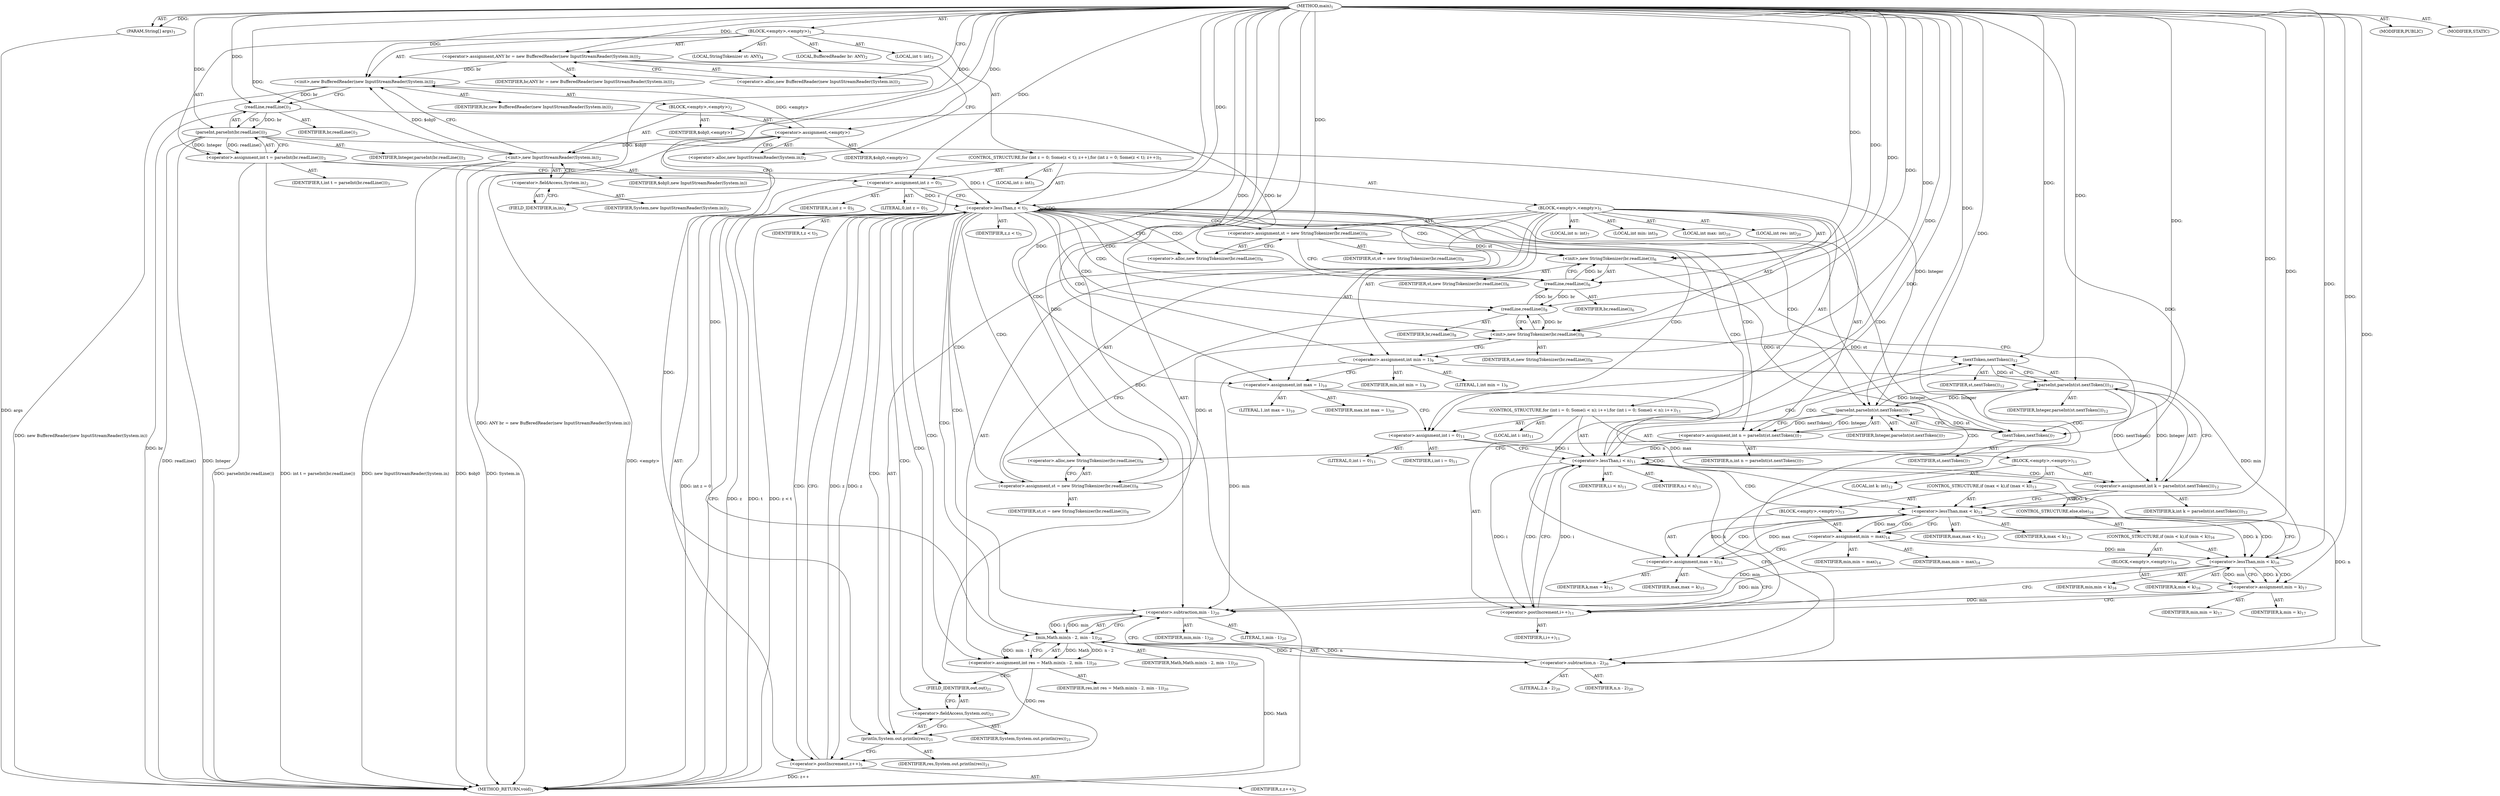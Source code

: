digraph "main" {  
"22" [label = <(METHOD,main)<SUB>1</SUB>> ]
"23" [label = <(PARAM,String[] args)<SUB>1</SUB>> ]
"24" [label = <(BLOCK,&lt;empty&gt;,&lt;empty&gt;)<SUB>1</SUB>> ]
"4" [label = <(LOCAL,BufferedReader br: ANY)<SUB>2</SUB>> ]
"25" [label = <(&lt;operator&gt;.assignment,ANY br = new BufferedReader(new InputStreamReader(System.in)))<SUB>2</SUB>> ]
"26" [label = <(IDENTIFIER,br,ANY br = new BufferedReader(new InputStreamReader(System.in)))<SUB>2</SUB>> ]
"27" [label = <(&lt;operator&gt;.alloc,new BufferedReader(new InputStreamReader(System.in)))<SUB>2</SUB>> ]
"28" [label = <(&lt;init&gt;,new BufferedReader(new InputStreamReader(System.in)))<SUB>2</SUB>> ]
"3" [label = <(IDENTIFIER,br,new BufferedReader(new InputStreamReader(System.in)))<SUB>2</SUB>> ]
"29" [label = <(BLOCK,&lt;empty&gt;,&lt;empty&gt;)<SUB>2</SUB>> ]
"30" [label = <(&lt;operator&gt;.assignment,&lt;empty&gt;)> ]
"31" [label = <(IDENTIFIER,$obj0,&lt;empty&gt;)> ]
"32" [label = <(&lt;operator&gt;.alloc,new InputStreamReader(System.in))<SUB>2</SUB>> ]
"33" [label = <(&lt;init&gt;,new InputStreamReader(System.in))<SUB>2</SUB>> ]
"34" [label = <(IDENTIFIER,$obj0,new InputStreamReader(System.in))> ]
"35" [label = <(&lt;operator&gt;.fieldAccess,System.in)<SUB>2</SUB>> ]
"36" [label = <(IDENTIFIER,System,new InputStreamReader(System.in))<SUB>2</SUB>> ]
"37" [label = <(FIELD_IDENTIFIER,in,in)<SUB>2</SUB>> ]
"38" [label = <(IDENTIFIER,$obj0,&lt;empty&gt;)> ]
"39" [label = <(LOCAL,int t: int)<SUB>3</SUB>> ]
"40" [label = <(&lt;operator&gt;.assignment,int t = parseInt(br.readLine()))<SUB>3</SUB>> ]
"41" [label = <(IDENTIFIER,t,int t = parseInt(br.readLine()))<SUB>3</SUB>> ]
"42" [label = <(parseInt,parseInt(br.readLine()))<SUB>3</SUB>> ]
"43" [label = <(IDENTIFIER,Integer,parseInt(br.readLine()))<SUB>3</SUB>> ]
"44" [label = <(readLine,readLine())<SUB>3</SUB>> ]
"45" [label = <(IDENTIFIER,br,readLine())<SUB>3</SUB>> ]
"6" [label = <(LOCAL,StringTokenizer st: ANY)<SUB>4</SUB>> ]
"46" [label = <(CONTROL_STRUCTURE,for (int z = 0; Some(z &lt; t); z++),for (int z = 0; Some(z &lt; t); z++))<SUB>5</SUB>> ]
"47" [label = <(LOCAL,int z: int)<SUB>5</SUB>> ]
"48" [label = <(&lt;operator&gt;.assignment,int z = 0)<SUB>5</SUB>> ]
"49" [label = <(IDENTIFIER,z,int z = 0)<SUB>5</SUB>> ]
"50" [label = <(LITERAL,0,int z = 0)<SUB>5</SUB>> ]
"51" [label = <(&lt;operator&gt;.lessThan,z &lt; t)<SUB>5</SUB>> ]
"52" [label = <(IDENTIFIER,z,z &lt; t)<SUB>5</SUB>> ]
"53" [label = <(IDENTIFIER,t,z &lt; t)<SUB>5</SUB>> ]
"54" [label = <(&lt;operator&gt;.postIncrement,z++)<SUB>5</SUB>> ]
"55" [label = <(IDENTIFIER,z,z++)<SUB>5</SUB>> ]
"56" [label = <(BLOCK,&lt;empty&gt;,&lt;empty&gt;)<SUB>5</SUB>> ]
"57" [label = <(&lt;operator&gt;.assignment,st = new StringTokenizer(br.readLine()))<SUB>6</SUB>> ]
"58" [label = <(IDENTIFIER,st,st = new StringTokenizer(br.readLine()))<SUB>6</SUB>> ]
"59" [label = <(&lt;operator&gt;.alloc,new StringTokenizer(br.readLine()))<SUB>6</SUB>> ]
"60" [label = <(&lt;init&gt;,new StringTokenizer(br.readLine()))<SUB>6</SUB>> ]
"5" [label = <(IDENTIFIER,st,new StringTokenizer(br.readLine()))<SUB>6</SUB>> ]
"61" [label = <(readLine,readLine())<SUB>6</SUB>> ]
"62" [label = <(IDENTIFIER,br,readLine())<SUB>6</SUB>> ]
"63" [label = <(LOCAL,int n: int)<SUB>7</SUB>> ]
"64" [label = <(&lt;operator&gt;.assignment,int n = parseInt(st.nextToken()))<SUB>7</SUB>> ]
"65" [label = <(IDENTIFIER,n,int n = parseInt(st.nextToken()))<SUB>7</SUB>> ]
"66" [label = <(parseInt,parseInt(st.nextToken()))<SUB>7</SUB>> ]
"67" [label = <(IDENTIFIER,Integer,parseInt(st.nextToken()))<SUB>7</SUB>> ]
"68" [label = <(nextToken,nextToken())<SUB>7</SUB>> ]
"69" [label = <(IDENTIFIER,st,nextToken())<SUB>7</SUB>> ]
"70" [label = <(&lt;operator&gt;.assignment,st = new StringTokenizer(br.readLine()))<SUB>8</SUB>> ]
"71" [label = <(IDENTIFIER,st,st = new StringTokenizer(br.readLine()))<SUB>8</SUB>> ]
"72" [label = <(&lt;operator&gt;.alloc,new StringTokenizer(br.readLine()))<SUB>8</SUB>> ]
"73" [label = <(&lt;init&gt;,new StringTokenizer(br.readLine()))<SUB>8</SUB>> ]
"7" [label = <(IDENTIFIER,st,new StringTokenizer(br.readLine()))<SUB>8</SUB>> ]
"74" [label = <(readLine,readLine())<SUB>8</SUB>> ]
"75" [label = <(IDENTIFIER,br,readLine())<SUB>8</SUB>> ]
"76" [label = <(LOCAL,int min: int)<SUB>9</SUB>> ]
"77" [label = <(&lt;operator&gt;.assignment,int min = 1)<SUB>9</SUB>> ]
"78" [label = <(IDENTIFIER,min,int min = 1)<SUB>9</SUB>> ]
"79" [label = <(LITERAL,1,int min = 1)<SUB>9</SUB>> ]
"80" [label = <(LOCAL,int max: int)<SUB>10</SUB>> ]
"81" [label = <(&lt;operator&gt;.assignment,int max = 1)<SUB>10</SUB>> ]
"82" [label = <(IDENTIFIER,max,int max = 1)<SUB>10</SUB>> ]
"83" [label = <(LITERAL,1,int max = 1)<SUB>10</SUB>> ]
"84" [label = <(CONTROL_STRUCTURE,for (int i = 0; Some(i &lt; n); i++),for (int i = 0; Some(i &lt; n); i++))<SUB>11</SUB>> ]
"85" [label = <(LOCAL,int i: int)<SUB>11</SUB>> ]
"86" [label = <(&lt;operator&gt;.assignment,int i = 0)<SUB>11</SUB>> ]
"87" [label = <(IDENTIFIER,i,int i = 0)<SUB>11</SUB>> ]
"88" [label = <(LITERAL,0,int i = 0)<SUB>11</SUB>> ]
"89" [label = <(&lt;operator&gt;.lessThan,i &lt; n)<SUB>11</SUB>> ]
"90" [label = <(IDENTIFIER,i,i &lt; n)<SUB>11</SUB>> ]
"91" [label = <(IDENTIFIER,n,i &lt; n)<SUB>11</SUB>> ]
"92" [label = <(&lt;operator&gt;.postIncrement,i++)<SUB>11</SUB>> ]
"93" [label = <(IDENTIFIER,i,i++)<SUB>11</SUB>> ]
"94" [label = <(BLOCK,&lt;empty&gt;,&lt;empty&gt;)<SUB>11</SUB>> ]
"95" [label = <(LOCAL,int k: int)<SUB>12</SUB>> ]
"96" [label = <(&lt;operator&gt;.assignment,int k = parseInt(st.nextToken()))<SUB>12</SUB>> ]
"97" [label = <(IDENTIFIER,k,int k = parseInt(st.nextToken()))<SUB>12</SUB>> ]
"98" [label = <(parseInt,parseInt(st.nextToken()))<SUB>12</SUB>> ]
"99" [label = <(IDENTIFIER,Integer,parseInt(st.nextToken()))<SUB>12</SUB>> ]
"100" [label = <(nextToken,nextToken())<SUB>12</SUB>> ]
"101" [label = <(IDENTIFIER,st,nextToken())<SUB>12</SUB>> ]
"102" [label = <(CONTROL_STRUCTURE,if (max &lt; k),if (max &lt; k))<SUB>13</SUB>> ]
"103" [label = <(&lt;operator&gt;.lessThan,max &lt; k)<SUB>13</SUB>> ]
"104" [label = <(IDENTIFIER,max,max &lt; k)<SUB>13</SUB>> ]
"105" [label = <(IDENTIFIER,k,max &lt; k)<SUB>13</SUB>> ]
"106" [label = <(BLOCK,&lt;empty&gt;,&lt;empty&gt;)<SUB>13</SUB>> ]
"107" [label = <(&lt;operator&gt;.assignment,min = max)<SUB>14</SUB>> ]
"108" [label = <(IDENTIFIER,min,min = max)<SUB>14</SUB>> ]
"109" [label = <(IDENTIFIER,max,min = max)<SUB>14</SUB>> ]
"110" [label = <(&lt;operator&gt;.assignment,max = k)<SUB>15</SUB>> ]
"111" [label = <(IDENTIFIER,max,max = k)<SUB>15</SUB>> ]
"112" [label = <(IDENTIFIER,k,max = k)<SUB>15</SUB>> ]
"113" [label = <(CONTROL_STRUCTURE,else,else)<SUB>16</SUB>> ]
"114" [label = <(CONTROL_STRUCTURE,if (min &lt; k),if (min &lt; k))<SUB>16</SUB>> ]
"115" [label = <(&lt;operator&gt;.lessThan,min &lt; k)<SUB>16</SUB>> ]
"116" [label = <(IDENTIFIER,min,min &lt; k)<SUB>16</SUB>> ]
"117" [label = <(IDENTIFIER,k,min &lt; k)<SUB>16</SUB>> ]
"118" [label = <(BLOCK,&lt;empty&gt;,&lt;empty&gt;)<SUB>16</SUB>> ]
"119" [label = <(&lt;operator&gt;.assignment,min = k)<SUB>17</SUB>> ]
"120" [label = <(IDENTIFIER,min,min = k)<SUB>17</SUB>> ]
"121" [label = <(IDENTIFIER,k,min = k)<SUB>17</SUB>> ]
"122" [label = <(LOCAL,int res: int)<SUB>20</SUB>> ]
"123" [label = <(&lt;operator&gt;.assignment,int res = Math.min(n - 2, min - 1))<SUB>20</SUB>> ]
"124" [label = <(IDENTIFIER,res,int res = Math.min(n - 2, min - 1))<SUB>20</SUB>> ]
"125" [label = <(min,Math.min(n - 2, min - 1))<SUB>20</SUB>> ]
"126" [label = <(IDENTIFIER,Math,Math.min(n - 2, min - 1))<SUB>20</SUB>> ]
"127" [label = <(&lt;operator&gt;.subtraction,n - 2)<SUB>20</SUB>> ]
"128" [label = <(IDENTIFIER,n,n - 2)<SUB>20</SUB>> ]
"129" [label = <(LITERAL,2,n - 2)<SUB>20</SUB>> ]
"130" [label = <(&lt;operator&gt;.subtraction,min - 1)<SUB>20</SUB>> ]
"131" [label = <(IDENTIFIER,min,min - 1)<SUB>20</SUB>> ]
"132" [label = <(LITERAL,1,min - 1)<SUB>20</SUB>> ]
"133" [label = <(println,System.out.println(res))<SUB>21</SUB>> ]
"134" [label = <(&lt;operator&gt;.fieldAccess,System.out)<SUB>21</SUB>> ]
"135" [label = <(IDENTIFIER,System,System.out.println(res))<SUB>21</SUB>> ]
"136" [label = <(FIELD_IDENTIFIER,out,out)<SUB>21</SUB>> ]
"137" [label = <(IDENTIFIER,res,System.out.println(res))<SUB>21</SUB>> ]
"138" [label = <(MODIFIER,PUBLIC)> ]
"139" [label = <(MODIFIER,STATIC)> ]
"140" [label = <(METHOD_RETURN,void)<SUB>1</SUB>> ]
  "22" -> "23"  [ label = "AST: "] 
  "22" -> "24"  [ label = "AST: "] 
  "22" -> "138"  [ label = "AST: "] 
  "22" -> "139"  [ label = "AST: "] 
  "22" -> "140"  [ label = "AST: "] 
  "24" -> "4"  [ label = "AST: "] 
  "24" -> "25"  [ label = "AST: "] 
  "24" -> "28"  [ label = "AST: "] 
  "24" -> "39"  [ label = "AST: "] 
  "24" -> "40"  [ label = "AST: "] 
  "24" -> "6"  [ label = "AST: "] 
  "24" -> "46"  [ label = "AST: "] 
  "25" -> "26"  [ label = "AST: "] 
  "25" -> "27"  [ label = "AST: "] 
  "28" -> "3"  [ label = "AST: "] 
  "28" -> "29"  [ label = "AST: "] 
  "29" -> "30"  [ label = "AST: "] 
  "29" -> "33"  [ label = "AST: "] 
  "29" -> "38"  [ label = "AST: "] 
  "30" -> "31"  [ label = "AST: "] 
  "30" -> "32"  [ label = "AST: "] 
  "33" -> "34"  [ label = "AST: "] 
  "33" -> "35"  [ label = "AST: "] 
  "35" -> "36"  [ label = "AST: "] 
  "35" -> "37"  [ label = "AST: "] 
  "40" -> "41"  [ label = "AST: "] 
  "40" -> "42"  [ label = "AST: "] 
  "42" -> "43"  [ label = "AST: "] 
  "42" -> "44"  [ label = "AST: "] 
  "44" -> "45"  [ label = "AST: "] 
  "46" -> "47"  [ label = "AST: "] 
  "46" -> "48"  [ label = "AST: "] 
  "46" -> "51"  [ label = "AST: "] 
  "46" -> "54"  [ label = "AST: "] 
  "46" -> "56"  [ label = "AST: "] 
  "48" -> "49"  [ label = "AST: "] 
  "48" -> "50"  [ label = "AST: "] 
  "51" -> "52"  [ label = "AST: "] 
  "51" -> "53"  [ label = "AST: "] 
  "54" -> "55"  [ label = "AST: "] 
  "56" -> "57"  [ label = "AST: "] 
  "56" -> "60"  [ label = "AST: "] 
  "56" -> "63"  [ label = "AST: "] 
  "56" -> "64"  [ label = "AST: "] 
  "56" -> "70"  [ label = "AST: "] 
  "56" -> "73"  [ label = "AST: "] 
  "56" -> "76"  [ label = "AST: "] 
  "56" -> "77"  [ label = "AST: "] 
  "56" -> "80"  [ label = "AST: "] 
  "56" -> "81"  [ label = "AST: "] 
  "56" -> "84"  [ label = "AST: "] 
  "56" -> "122"  [ label = "AST: "] 
  "56" -> "123"  [ label = "AST: "] 
  "56" -> "133"  [ label = "AST: "] 
  "57" -> "58"  [ label = "AST: "] 
  "57" -> "59"  [ label = "AST: "] 
  "60" -> "5"  [ label = "AST: "] 
  "60" -> "61"  [ label = "AST: "] 
  "61" -> "62"  [ label = "AST: "] 
  "64" -> "65"  [ label = "AST: "] 
  "64" -> "66"  [ label = "AST: "] 
  "66" -> "67"  [ label = "AST: "] 
  "66" -> "68"  [ label = "AST: "] 
  "68" -> "69"  [ label = "AST: "] 
  "70" -> "71"  [ label = "AST: "] 
  "70" -> "72"  [ label = "AST: "] 
  "73" -> "7"  [ label = "AST: "] 
  "73" -> "74"  [ label = "AST: "] 
  "74" -> "75"  [ label = "AST: "] 
  "77" -> "78"  [ label = "AST: "] 
  "77" -> "79"  [ label = "AST: "] 
  "81" -> "82"  [ label = "AST: "] 
  "81" -> "83"  [ label = "AST: "] 
  "84" -> "85"  [ label = "AST: "] 
  "84" -> "86"  [ label = "AST: "] 
  "84" -> "89"  [ label = "AST: "] 
  "84" -> "92"  [ label = "AST: "] 
  "84" -> "94"  [ label = "AST: "] 
  "86" -> "87"  [ label = "AST: "] 
  "86" -> "88"  [ label = "AST: "] 
  "89" -> "90"  [ label = "AST: "] 
  "89" -> "91"  [ label = "AST: "] 
  "92" -> "93"  [ label = "AST: "] 
  "94" -> "95"  [ label = "AST: "] 
  "94" -> "96"  [ label = "AST: "] 
  "94" -> "102"  [ label = "AST: "] 
  "96" -> "97"  [ label = "AST: "] 
  "96" -> "98"  [ label = "AST: "] 
  "98" -> "99"  [ label = "AST: "] 
  "98" -> "100"  [ label = "AST: "] 
  "100" -> "101"  [ label = "AST: "] 
  "102" -> "103"  [ label = "AST: "] 
  "102" -> "106"  [ label = "AST: "] 
  "102" -> "113"  [ label = "AST: "] 
  "103" -> "104"  [ label = "AST: "] 
  "103" -> "105"  [ label = "AST: "] 
  "106" -> "107"  [ label = "AST: "] 
  "106" -> "110"  [ label = "AST: "] 
  "107" -> "108"  [ label = "AST: "] 
  "107" -> "109"  [ label = "AST: "] 
  "110" -> "111"  [ label = "AST: "] 
  "110" -> "112"  [ label = "AST: "] 
  "113" -> "114"  [ label = "AST: "] 
  "114" -> "115"  [ label = "AST: "] 
  "114" -> "118"  [ label = "AST: "] 
  "115" -> "116"  [ label = "AST: "] 
  "115" -> "117"  [ label = "AST: "] 
  "118" -> "119"  [ label = "AST: "] 
  "119" -> "120"  [ label = "AST: "] 
  "119" -> "121"  [ label = "AST: "] 
  "123" -> "124"  [ label = "AST: "] 
  "123" -> "125"  [ label = "AST: "] 
  "125" -> "126"  [ label = "AST: "] 
  "125" -> "127"  [ label = "AST: "] 
  "125" -> "130"  [ label = "AST: "] 
  "127" -> "128"  [ label = "AST: "] 
  "127" -> "129"  [ label = "AST: "] 
  "130" -> "131"  [ label = "AST: "] 
  "130" -> "132"  [ label = "AST: "] 
  "133" -> "134"  [ label = "AST: "] 
  "133" -> "137"  [ label = "AST: "] 
  "134" -> "135"  [ label = "AST: "] 
  "134" -> "136"  [ label = "AST: "] 
  "25" -> "32"  [ label = "CFG: "] 
  "28" -> "44"  [ label = "CFG: "] 
  "40" -> "48"  [ label = "CFG: "] 
  "27" -> "25"  [ label = "CFG: "] 
  "42" -> "40"  [ label = "CFG: "] 
  "48" -> "51"  [ label = "CFG: "] 
  "51" -> "140"  [ label = "CFG: "] 
  "51" -> "59"  [ label = "CFG: "] 
  "54" -> "51"  [ label = "CFG: "] 
  "30" -> "37"  [ label = "CFG: "] 
  "33" -> "28"  [ label = "CFG: "] 
  "44" -> "42"  [ label = "CFG: "] 
  "57" -> "61"  [ label = "CFG: "] 
  "60" -> "68"  [ label = "CFG: "] 
  "64" -> "72"  [ label = "CFG: "] 
  "70" -> "74"  [ label = "CFG: "] 
  "73" -> "77"  [ label = "CFG: "] 
  "77" -> "81"  [ label = "CFG: "] 
  "81" -> "86"  [ label = "CFG: "] 
  "123" -> "136"  [ label = "CFG: "] 
  "133" -> "54"  [ label = "CFG: "] 
  "32" -> "30"  [ label = "CFG: "] 
  "35" -> "33"  [ label = "CFG: "] 
  "59" -> "57"  [ label = "CFG: "] 
  "61" -> "60"  [ label = "CFG: "] 
  "66" -> "64"  [ label = "CFG: "] 
  "72" -> "70"  [ label = "CFG: "] 
  "74" -> "73"  [ label = "CFG: "] 
  "86" -> "89"  [ label = "CFG: "] 
  "89" -> "100"  [ label = "CFG: "] 
  "89" -> "127"  [ label = "CFG: "] 
  "92" -> "89"  [ label = "CFG: "] 
  "125" -> "123"  [ label = "CFG: "] 
  "134" -> "133"  [ label = "CFG: "] 
  "37" -> "35"  [ label = "CFG: "] 
  "68" -> "66"  [ label = "CFG: "] 
  "96" -> "103"  [ label = "CFG: "] 
  "127" -> "130"  [ label = "CFG: "] 
  "130" -> "125"  [ label = "CFG: "] 
  "136" -> "134"  [ label = "CFG: "] 
  "98" -> "96"  [ label = "CFG: "] 
  "103" -> "107"  [ label = "CFG: "] 
  "103" -> "115"  [ label = "CFG: "] 
  "100" -> "98"  [ label = "CFG: "] 
  "107" -> "110"  [ label = "CFG: "] 
  "110" -> "92"  [ label = "CFG: "] 
  "115" -> "119"  [ label = "CFG: "] 
  "115" -> "92"  [ label = "CFG: "] 
  "119" -> "92"  [ label = "CFG: "] 
  "22" -> "27"  [ label = "CFG: "] 
  "23" -> "140"  [ label = "DDG: args"] 
  "25" -> "140"  [ label = "DDG: ANY br = new BufferedReader(new InputStreamReader(System.in))"] 
  "30" -> "140"  [ label = "DDG: &lt;empty&gt;"] 
  "33" -> "140"  [ label = "DDG: $obj0"] 
  "33" -> "140"  [ label = "DDG: System.in"] 
  "33" -> "140"  [ label = "DDG: new InputStreamReader(System.in)"] 
  "28" -> "140"  [ label = "DDG: new BufferedReader(new InputStreamReader(System.in))"] 
  "42" -> "140"  [ label = "DDG: Integer"] 
  "44" -> "140"  [ label = "DDG: br"] 
  "42" -> "140"  [ label = "DDG: readLine()"] 
  "40" -> "140"  [ label = "DDG: parseInt(br.readLine())"] 
  "40" -> "140"  [ label = "DDG: int t = parseInt(br.readLine())"] 
  "48" -> "140"  [ label = "DDG: int z = 0"] 
  "51" -> "140"  [ label = "DDG: z"] 
  "51" -> "140"  [ label = "DDG: t"] 
  "51" -> "140"  [ label = "DDG: z &lt; t"] 
  "54" -> "140"  [ label = "DDG: z++"] 
  "125" -> "140"  [ label = "DDG: Math"] 
  "22" -> "23"  [ label = "DDG: "] 
  "22" -> "25"  [ label = "DDG: "] 
  "42" -> "40"  [ label = "DDG: Integer"] 
  "42" -> "40"  [ label = "DDG: readLine()"] 
  "25" -> "28"  [ label = "DDG: br"] 
  "22" -> "28"  [ label = "DDG: "] 
  "30" -> "28"  [ label = "DDG: &lt;empty&gt;"] 
  "33" -> "28"  [ label = "DDG: $obj0"] 
  "22" -> "48"  [ label = "DDG: "] 
  "22" -> "30"  [ label = "DDG: "] 
  "22" -> "38"  [ label = "DDG: "] 
  "22" -> "42"  [ label = "DDG: "] 
  "44" -> "42"  [ label = "DDG: br"] 
  "48" -> "51"  [ label = "DDG: z"] 
  "54" -> "51"  [ label = "DDG: z"] 
  "22" -> "51"  [ label = "DDG: "] 
  "40" -> "51"  [ label = "DDG: t"] 
  "51" -> "54"  [ label = "DDG: z"] 
  "22" -> "54"  [ label = "DDG: "] 
  "22" -> "57"  [ label = "DDG: "] 
  "66" -> "64"  [ label = "DDG: Integer"] 
  "66" -> "64"  [ label = "DDG: nextToken()"] 
  "22" -> "70"  [ label = "DDG: "] 
  "22" -> "77"  [ label = "DDG: "] 
  "22" -> "81"  [ label = "DDG: "] 
  "125" -> "123"  [ label = "DDG: Math"] 
  "125" -> "123"  [ label = "DDG: n - 2"] 
  "125" -> "123"  [ label = "DDG: min - 1"] 
  "30" -> "33"  [ label = "DDG: $obj0"] 
  "22" -> "33"  [ label = "DDG: "] 
  "28" -> "44"  [ label = "DDG: br"] 
  "22" -> "44"  [ label = "DDG: "] 
  "57" -> "60"  [ label = "DDG: st"] 
  "22" -> "60"  [ label = "DDG: "] 
  "61" -> "60"  [ label = "DDG: br"] 
  "70" -> "73"  [ label = "DDG: st"] 
  "22" -> "73"  [ label = "DDG: "] 
  "74" -> "73"  [ label = "DDG: br"] 
  "22" -> "86"  [ label = "DDG: "] 
  "123" -> "133"  [ label = "DDG: res"] 
  "22" -> "133"  [ label = "DDG: "] 
  "44" -> "61"  [ label = "DDG: br"] 
  "74" -> "61"  [ label = "DDG: br"] 
  "22" -> "61"  [ label = "DDG: "] 
  "42" -> "66"  [ label = "DDG: Integer"] 
  "98" -> "66"  [ label = "DDG: Integer"] 
  "22" -> "66"  [ label = "DDG: "] 
  "68" -> "66"  [ label = "DDG: st"] 
  "61" -> "74"  [ label = "DDG: br"] 
  "22" -> "74"  [ label = "DDG: "] 
  "86" -> "89"  [ label = "DDG: i"] 
  "92" -> "89"  [ label = "DDG: i"] 
  "22" -> "89"  [ label = "DDG: "] 
  "64" -> "89"  [ label = "DDG: n"] 
  "89" -> "92"  [ label = "DDG: i"] 
  "22" -> "92"  [ label = "DDG: "] 
  "98" -> "96"  [ label = "DDG: Integer"] 
  "98" -> "96"  [ label = "DDG: nextToken()"] 
  "22" -> "125"  [ label = "DDG: "] 
  "127" -> "125"  [ label = "DDG: n"] 
  "127" -> "125"  [ label = "DDG: 2"] 
  "130" -> "125"  [ label = "DDG: min"] 
  "130" -> "125"  [ label = "DDG: 1"] 
  "60" -> "68"  [ label = "DDG: st"] 
  "22" -> "68"  [ label = "DDG: "] 
  "89" -> "127"  [ label = "DDG: n"] 
  "22" -> "127"  [ label = "DDG: "] 
  "77" -> "130"  [ label = "DDG: min"] 
  "115" -> "130"  [ label = "DDG: min"] 
  "119" -> "130"  [ label = "DDG: min"] 
  "107" -> "130"  [ label = "DDG: min"] 
  "22" -> "130"  [ label = "DDG: "] 
  "66" -> "98"  [ label = "DDG: Integer"] 
  "22" -> "98"  [ label = "DDG: "] 
  "100" -> "98"  [ label = "DDG: st"] 
  "81" -> "103"  [ label = "DDG: max"] 
  "110" -> "103"  [ label = "DDG: max"] 
  "22" -> "103"  [ label = "DDG: "] 
  "96" -> "103"  [ label = "DDG: k"] 
  "103" -> "107"  [ label = "DDG: max"] 
  "22" -> "107"  [ label = "DDG: "] 
  "103" -> "110"  [ label = "DDG: k"] 
  "22" -> "110"  [ label = "DDG: "] 
  "73" -> "100"  [ label = "DDG: st"] 
  "22" -> "100"  [ label = "DDG: "] 
  "77" -> "115"  [ label = "DDG: min"] 
  "119" -> "115"  [ label = "DDG: min"] 
  "107" -> "115"  [ label = "DDG: min"] 
  "22" -> "115"  [ label = "DDG: "] 
  "103" -> "115"  [ label = "DDG: k"] 
  "115" -> "119"  [ label = "DDG: k"] 
  "22" -> "119"  [ label = "DDG: "] 
  "51" -> "68"  [ label = "CDG: "] 
  "51" -> "60"  [ label = "CDG: "] 
  "51" -> "73"  [ label = "CDG: "] 
  "51" -> "77"  [ label = "CDG: "] 
  "51" -> "64"  [ label = "CDG: "] 
  "51" -> "51"  [ label = "CDG: "] 
  "51" -> "57"  [ label = "CDG: "] 
  "51" -> "89"  [ label = "CDG: "] 
  "51" -> "66"  [ label = "CDG: "] 
  "51" -> "136"  [ label = "CDG: "] 
  "51" -> "81"  [ label = "CDG: "] 
  "51" -> "72"  [ label = "CDG: "] 
  "51" -> "74"  [ label = "CDG: "] 
  "51" -> "123"  [ label = "CDG: "] 
  "51" -> "59"  [ label = "CDG: "] 
  "51" -> "134"  [ label = "CDG: "] 
  "51" -> "54"  [ label = "CDG: "] 
  "51" -> "61"  [ label = "CDG: "] 
  "51" -> "130"  [ label = "CDG: "] 
  "51" -> "70"  [ label = "CDG: "] 
  "51" -> "127"  [ label = "CDG: "] 
  "51" -> "125"  [ label = "CDG: "] 
  "51" -> "133"  [ label = "CDG: "] 
  "51" -> "86"  [ label = "CDG: "] 
  "89" -> "96"  [ label = "CDG: "] 
  "89" -> "89"  [ label = "CDG: "] 
  "89" -> "98"  [ label = "CDG: "] 
  "89" -> "103"  [ label = "CDG: "] 
  "89" -> "92"  [ label = "CDG: "] 
  "89" -> "100"  [ label = "CDG: "] 
  "103" -> "107"  [ label = "CDG: "] 
  "103" -> "115"  [ label = "CDG: "] 
  "103" -> "110"  [ label = "CDG: "] 
  "115" -> "119"  [ label = "CDG: "] 
}
